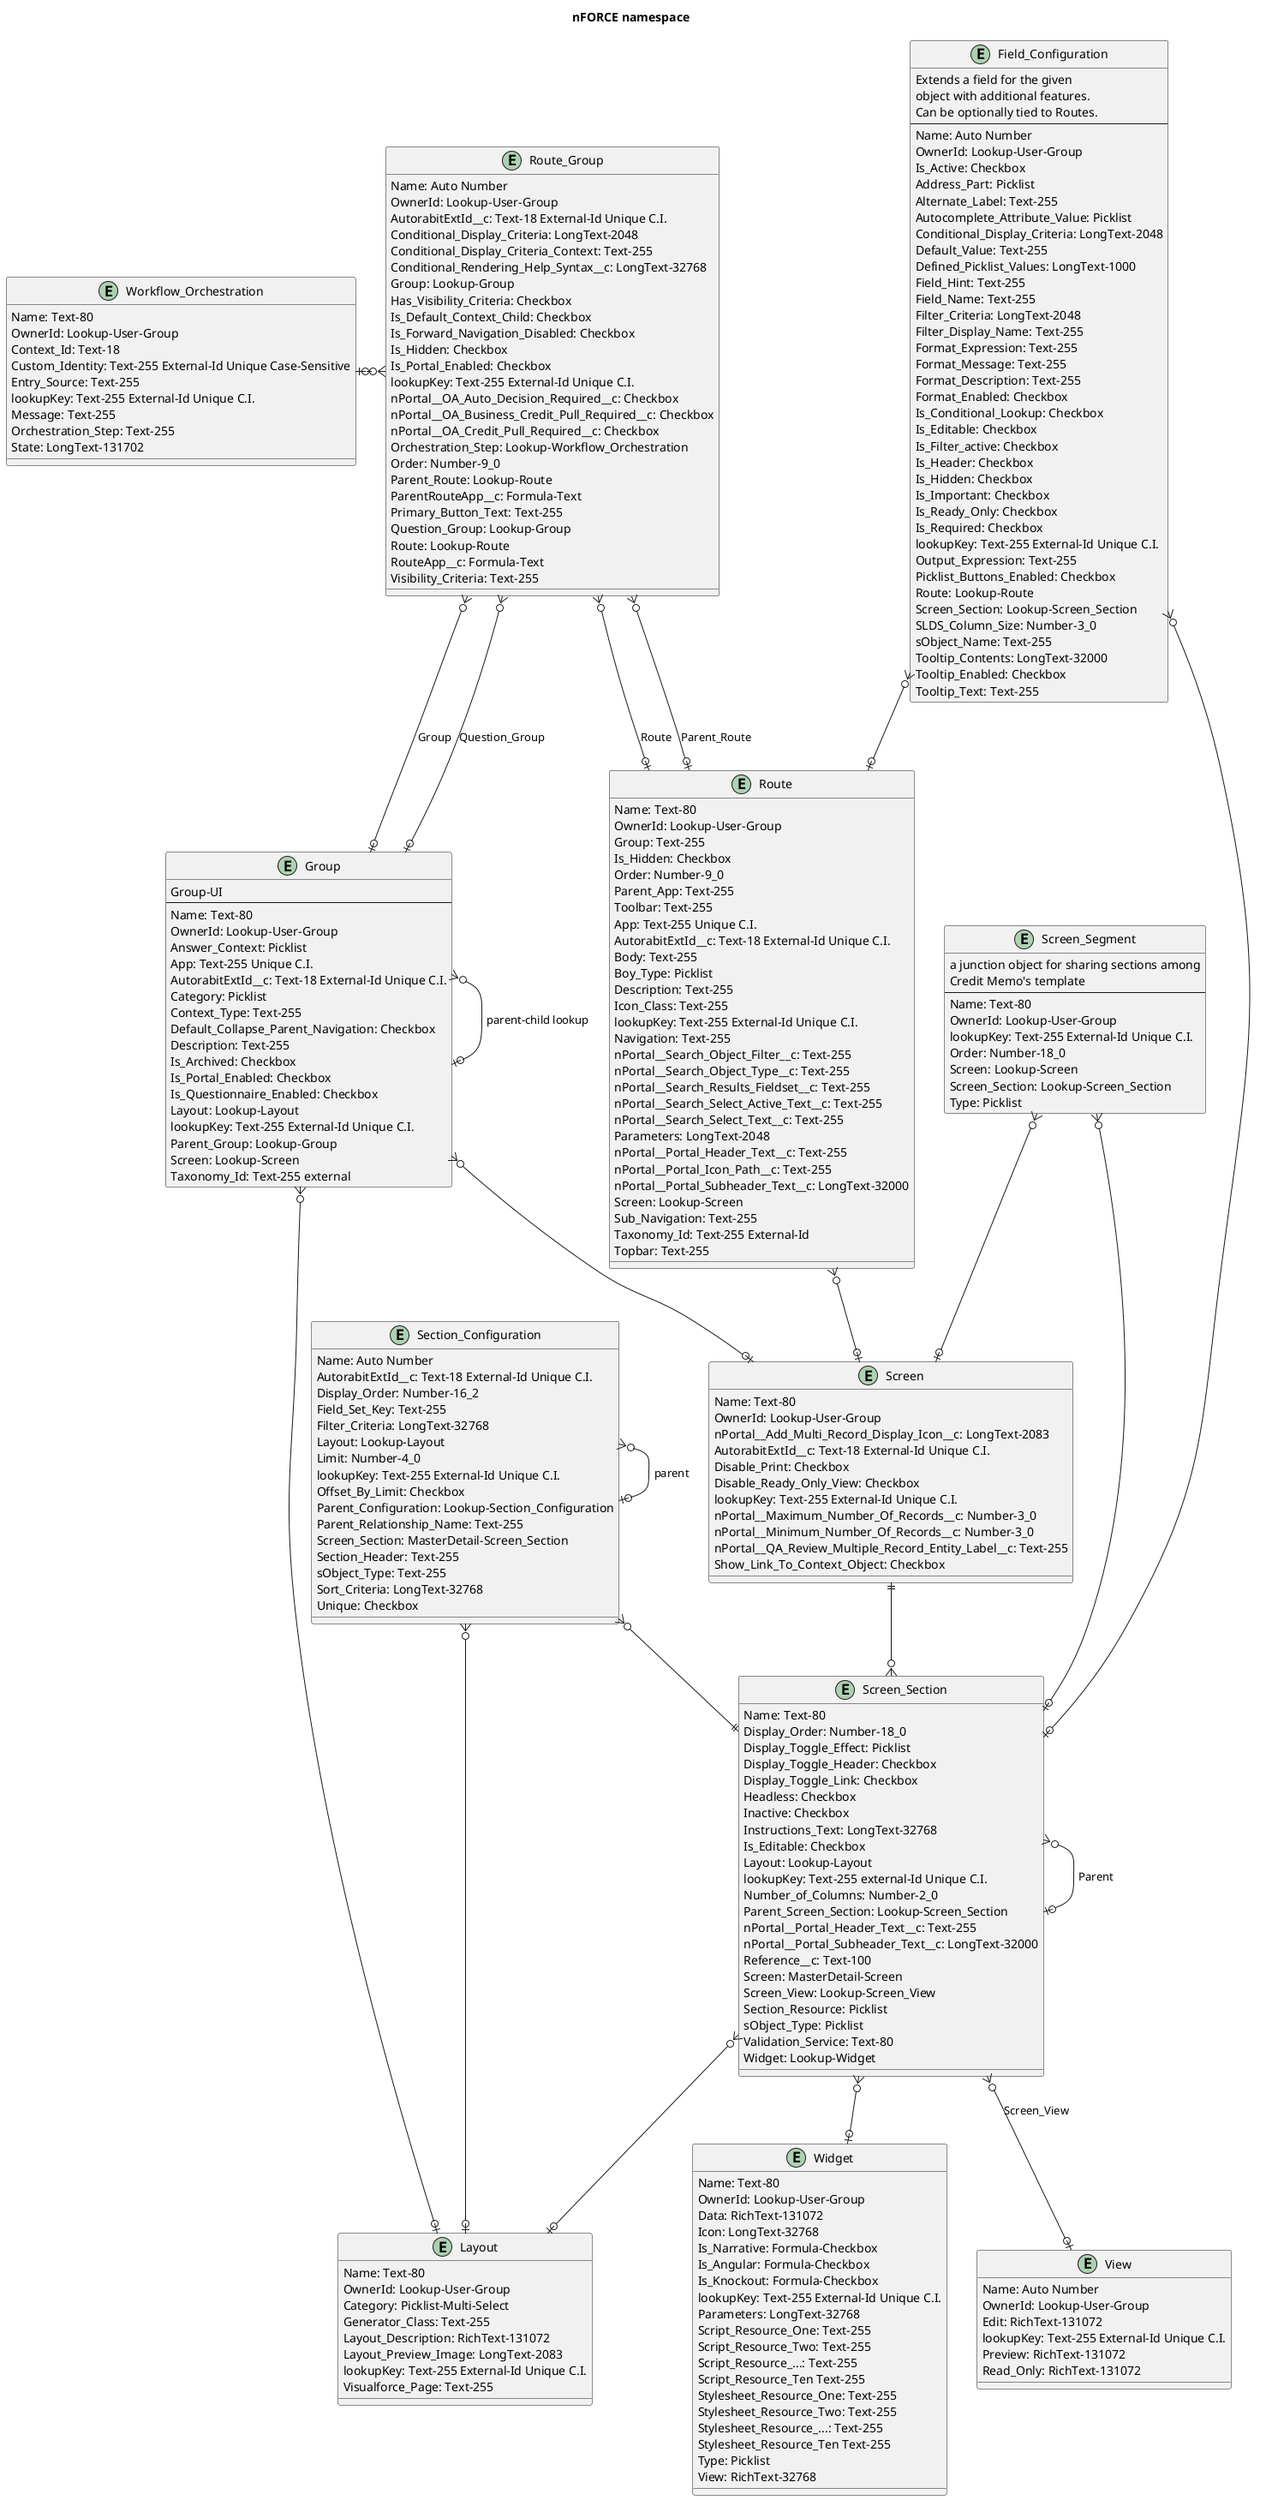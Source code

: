@startuml
'https://plantuml.com/class-diagram

title nFORCE namespace

entity Workflow_Orchestration {
    Name: Text-80
    OwnerId: Lookup-User-Group
    Context_Id: Text-18
    Custom_Identity: Text-255 External-Id Unique Case-Sensitive
    Entry_Source: Text-255
    lookupKey: Text-255 External-Id Unique C.I.
    Message: Text-255
    Orchestration_Step: Text-255
    State: LongText-131702
}

entity Group {
    Group-UI
    --
    Name: Text-80
    OwnerId: Lookup-User-Group
    Answer_Context: Picklist
    App: Text-255 Unique C.I.
    AutorabitExtId__c: Text-18 External-Id Unique C.I.
    Category: Picklist
    Context_Type: Text-255
    Default_Collapse_Parent_Navigation: Checkbox
    Description: Text-255
    Is_Archived: Checkbox
    Is_Portal_Enabled: Checkbox
    Is_Questionnaire_Enabled: Checkbox
    Layout: Lookup-Layout
    lookupKey: Text-255 External-Id Unique C.I.
    Parent_Group: Lookup-Group
    Screen: Lookup-Screen
    Taxonomy_Id: Text-255 external
}

entity Screen {
    Name: Text-80
    OwnerId: Lookup-User-Group
    nPortal__Add_Multi_Record_Display_Icon__c: LongText-2083
    AutorabitExtId__c: Text-18 External-Id Unique C.I.
    Disable_Print: Checkbox
    Disable_Ready_Only_View: Checkbox
    lookupKey: Text-255 External-Id Unique C.I.
    nPortal__Maximum_Number_Of_Records__c: Number-3_0
    nPortal__Minimum_Number_Of_Records__c: Number-3_0
    nPortal__QA_Review_Multiple_Record_Entity_Label__c: Text-255
    Show_Link_To_Context_Object: Checkbox
}

entity Route {
    Name: Text-80
    OwnerId: Lookup-User-Group
    Group: Text-255
    Is_Hidden: Checkbox
    Order: Number-9_0
    Parent_App: Text-255
    Toolbar: Text-255
    App: Text-255 Unique C.I.
    AutorabitExtId__c: Text-18 External-Id Unique C.I.
    Body: Text-255
    Boy_Type: Picklist
    Description: Text-255
    Icon_Class: Text-255
    lookupKey: Text-255 External-Id Unique C.I.
    Navigation: Text-255
    nPortal__Search_Object_Filter__c: Text-255
    nPortal__Search_Object_Type__c: Text-255
    nPortal__Search_Results_Fieldset__c: Text-255
    nPortal__Search_Select_Active_Text__c: Text-255
    nPortal__Search_Select_Text__c: Text-255
    Parameters: LongText-2048
    nPortal__Portal_Header_Text__c: Text-255
    nPortal__Portal_Icon_Path__c: Text-255
    nPortal__Portal_Subheader_Text__c: LongText-32000
    Screen: Lookup-Screen
    Sub_Navigation: Text-255
    Taxonomy_Id: Text-255 External-Id
    Topbar: Text-255
}
entity Route_Group {
    Name: Auto Number
    OwnerId: Lookup-User-Group
    AutorabitExtId__c: Text-18 External-Id Unique C.I.
    Conditional_Display_Criteria: LongText-2048
    Conditional_Display_Criteria_Context: Text-255
    Conditional_Rendering_Help_Syntax__c: LongText-32768
    Group: Lookup-Group
    Has_Visibility_Criteria: Checkbox
    Is_Default_Context_Child: Checkbox
    Is_Forward_Navigation_Disabled: Checkbox
    Is_Hidden: Checkbox
    Is_Portal_Enabled: Checkbox
    lookupKey: Text-255 External-Id Unique C.I.
    nPortal__OA_Auto_Decision_Required__c: Checkbox
    nPortal__OA_Business_Credit_Pull_Required__c: Checkbox
    nPortal__OA_Credit_Pull_Required__c: Checkbox
    Orchestration_Step: Lookup-Workflow_Orchestration
    Order: Number-9_0
    Parent_Route: Lookup-Route
    ParentRouteApp__c: Formula-Text
    Primary_Button_Text: Text-255
    Question_Group: Lookup-Group
    Route: Lookup-Route
    RouteApp__c: Formula-Text
    Visibility_Criteria: Text-255
}

entity Screen_Section {
    Name: Text-80
    Display_Order: Number-18_0
    Display_Toggle_Effect: Picklist
    Display_Toggle_Header: Checkbox
    Display_Toggle_Link: Checkbox
    Headless: Checkbox
    Inactive: Checkbox
    Instructions_Text: LongText-32768
    Is_Editable: Checkbox
    Layout: Lookup-Layout
    lookupKey: Text-255 external-Id Unique C.I.
    Number_of_Columns: Number-2_0
    Parent_Screen_Section: Lookup-Screen_Section
    nPortal__Portal_Header_Text__c: Text-255
    nPortal__Portal_Subheader_Text__c: LongText-32000
    Reference__c: Text-100
    Screen: MasterDetail-Screen
    Screen_View: Lookup-Screen_View
    Section_Resource: Picklist
    sObject_Type: Picklist
    Validation_Service: Text-80
    Widget: Lookup-Widget
}

entity Section_Configuration {
    Name: Auto Number
    AutorabitExtId__c: Text-18 External-Id Unique C.I.
    Display_Order: Number-16_2
    Field_Set_Key: Text-255
    Filter_Criteria: LongText-32768
    Layout: Lookup-Layout
    Limit: Number-4_0
    lookupKey: Text-255 External-Id Unique C.I.
    Offset_By_Limit: Checkbox
    Parent_Configuration: Lookup-Section_Configuration
    Parent_Relationship_Name: Text-255
    Screen_Section: MasterDetail-Screen_Section
    Section_Header: Text-255
    sObject_Type: Text-255
    Sort_Criteria: LongText-32768
    Unique: Checkbox
}

entity Field_Configuration {
    Extends a field for the given \nobject with additional features.\nCan be optionally tied to Routes.
    --
    Name: Auto Number
    OwnerId: Lookup-User-Group
    Is_Active: Checkbox
    Address_Part: Picklist
    Alternate_Label: Text-255
    Autocomplete_Attribute_Value: Picklist
    Conditional_Display_Criteria: LongText-2048
    Default_Value: Text-255
    Defined_Picklist_Values: LongText-1000
    Field_Hint: Text-255
    Field_Name: Text-255
    Filter_Criteria: LongText-2048
    Filter_Display_Name: Text-255
    Format_Expression: Text-255
    Format_Message: Text-255
    Format_Description: Text-255
    Format_Enabled: Checkbox
    Is_Conditional_Lookup: Checkbox
    Is_Editable: Checkbox
    Is_Filter_active: Checkbox
    Is_Header: Checkbox
    Is_Hidden: Checkbox
    Is_Important: Checkbox
    Is_Ready_Only: Checkbox
    Is_Required: Checkbox
    lookupKey: Text-255 External-Id Unique C.I.
    Output_Expression: Text-255
    Picklist_Buttons_Enabled: Checkbox
    Route: Lookup-Route
    Screen_Section: Lookup-Screen_Section
    SLDS_Column_Size: Number-3_0
    sObject_Name: Text-255
    Tooltip_Contents: LongText-32000
    Tooltip_Enabled: Checkbox
    Tooltip_Text: Text-255
}

entity View {
    Name: Auto Number
    OwnerId: Lookup-User-Group
    Edit: RichText-131072
    lookupKey: Text-255 External-Id Unique C.I.
    Preview: RichText-131072
    Read_Only: RichText-131072
}

entity Layout {
    Name: Text-80
    OwnerId: Lookup-User-Group
    Category: Picklist-Multi-Select
    Generator_Class: Text-255
    Layout_Description: RichText-131072
    Layout_Preview_Image: LongText-2083
    lookupKey: Text-255 External-Id Unique C.I.
    Visualforce_Page: Text-255
}

entity Widget {
    Name: Text-80
    OwnerId: Lookup-User-Group
    Data: RichText-131072
    Icon: LongText-32768
    Is_Narrative: Formula-Checkbox
    Is_Angular: Formula-Checkbox
    Is_Knockout: Formula-Checkbox
    lookupKey: Text-255 External-Id Unique C.I.
    Parameters: LongText-32768
    Script_Resource_One: Text-255
    Script_Resource_Two: Text-255
    Script_Resource_...: Text-255
    Script_Resource_Ten Text-255
    Stylesheet_Resource_One: Text-255
    Stylesheet_Resource_Two: Text-255
    Stylesheet_Resource_...: Text-255
    Stylesheet_Resource_Ten Text-255
    Type: Picklist
    View: RichText-32768
}

entity Screen_Segment {
    a junction object for sharing sections among\nCredit Memo's template
    --
    Name: Text-80
    OwnerId: Lookup-User-Group
    lookupKey: Text-255 External-Id Unique C.I.
    Order: Number-18_0
    Screen: Lookup-Screen
    Screen_Section: Lookup-Screen_Section
    Type: Picklist
}

Field_Configuration }o--o| Route
Field_Configuration }o--o| Screen_Section

Screen_Segment }o--o| Screen
Screen_Segment }o--o| Screen_Section

Section_Configuration }o--|| Screen_Section
Section_Configuration }o--o| Layout
Section_Configuration }o--o| Section_Configuration: parent

Screen_Section }o-up-|| Screen
Screen_Section }o--o| Layout
Screen_Section }o--o| Screen_Section: Parent
Screen_Section }o--o| View: Screen_View
Screen_Section }o--o| Widget

Route_Group }o-left-o| Workflow_Orchestration
Route_Group }o--o| Group: Group
Route_Group }o--o| Group: Question_Group
Route_Group }o--o| Route: Route
Route_Group }o--o| Route: Parent_Route

Group }o--o| Group: parent-child lookup
Group }o--o| Screen
Group }o--o| Layout
Route }o--o| Screen
@enduml
